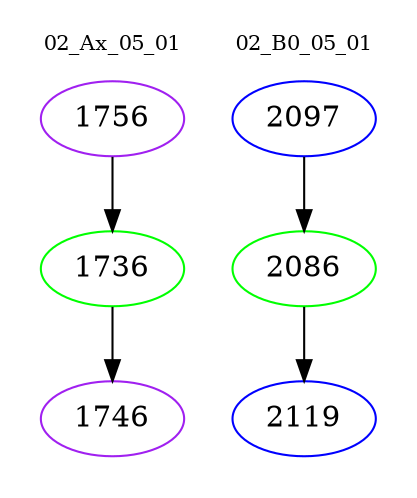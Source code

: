 digraph{
subgraph cluster_0 {
color = white
label = "02_Ax_05_01";
fontsize=10;
T0_1756 [label="1756", color="purple"]
T0_1756 -> T0_1736 [color="black"]
T0_1736 [label="1736", color="green"]
T0_1736 -> T0_1746 [color="black"]
T0_1746 [label="1746", color="purple"]
}
subgraph cluster_1 {
color = white
label = "02_B0_05_01";
fontsize=10;
T1_2097 [label="2097", color="blue"]
T1_2097 -> T1_2086 [color="black"]
T1_2086 [label="2086", color="green"]
T1_2086 -> T1_2119 [color="black"]
T1_2119 [label="2119", color="blue"]
}
}
